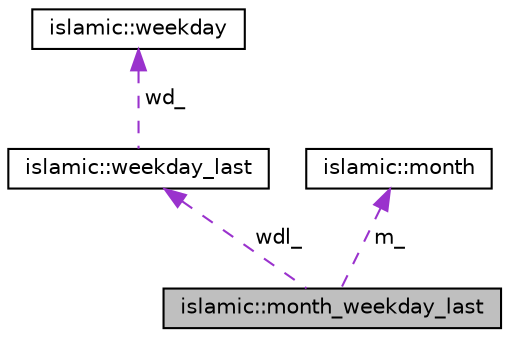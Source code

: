 digraph "islamic::month_weekday_last"
{
 // LATEX_PDF_SIZE
  edge [fontname="Helvetica",fontsize="10",labelfontname="Helvetica",labelfontsize="10"];
  node [fontname="Helvetica",fontsize="10",shape=record];
  Node1 [label="islamic::month_weekday_last",height=0.2,width=0.4,color="black", fillcolor="grey75", style="filled", fontcolor="black",tooltip=" "];
  Node2 -> Node1 [dir="back",color="darkorchid3",fontsize="10",style="dashed",label=" wdl_" ];
  Node2 [label="islamic::weekday_last",height=0.2,width=0.4,color="black", fillcolor="white", style="filled",URL="$classislamic_1_1weekday__last.html",tooltip=" "];
  Node3 -> Node2 [dir="back",color="darkorchid3",fontsize="10",style="dashed",label=" wd_" ];
  Node3 [label="islamic::weekday",height=0.2,width=0.4,color="black", fillcolor="white", style="filled",URL="$classislamic_1_1weekday.html",tooltip=" "];
  Node4 -> Node1 [dir="back",color="darkorchid3",fontsize="10",style="dashed",label=" m_" ];
  Node4 [label="islamic::month",height=0.2,width=0.4,color="black", fillcolor="white", style="filled",URL="$classislamic_1_1month.html",tooltip=" "];
}
